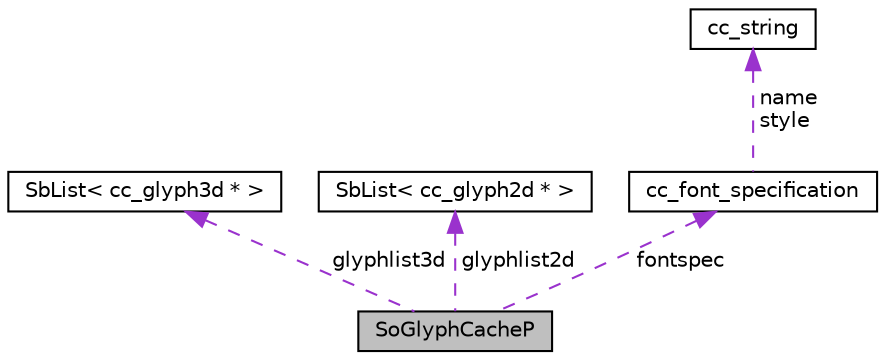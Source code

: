 digraph "SoGlyphCacheP"
{
 // LATEX_PDF_SIZE
  edge [fontname="Helvetica",fontsize="10",labelfontname="Helvetica",labelfontsize="10"];
  node [fontname="Helvetica",fontsize="10",shape=record];
  Node1 [label="SoGlyphCacheP",height=0.2,width=0.4,color="black", fillcolor="grey75", style="filled", fontcolor="black",tooltip=" "];
  Node2 -> Node1 [dir="back",color="darkorchid3",fontsize="10",style="dashed",label=" glyphlist3d" ,fontname="Helvetica"];
  Node2 [label="SbList\< cc_glyph3d * \>",height=0.2,width=0.4,color="black", fillcolor="white", style="filled",URL="$classSbList.html",tooltip=" "];
  Node3 -> Node1 [dir="back",color="darkorchid3",fontsize="10",style="dashed",label=" glyphlist2d" ,fontname="Helvetica"];
  Node3 [label="SbList\< cc_glyph2d * \>",height=0.2,width=0.4,color="black", fillcolor="white", style="filled",URL="$classSbList.html",tooltip=" "];
  Node4 -> Node1 [dir="back",color="darkorchid3",fontsize="10",style="dashed",label=" fontspec" ,fontname="Helvetica"];
  Node4 [label="cc_font_specification",height=0.2,width=0.4,color="black", fillcolor="white", style="filled",URL="$structcc__font__specification.html",tooltip=" "];
  Node5 -> Node4 [dir="back",color="darkorchid3",fontsize="10",style="dashed",label=" name\nstyle" ,fontname="Helvetica"];
  Node5 [label="cc_string",height=0.2,width=0.4,color="black", fillcolor="white", style="filled",URL="$structcc__string.html",tooltip="The cc_string type is a C ADT for ASCII string management."];
}
